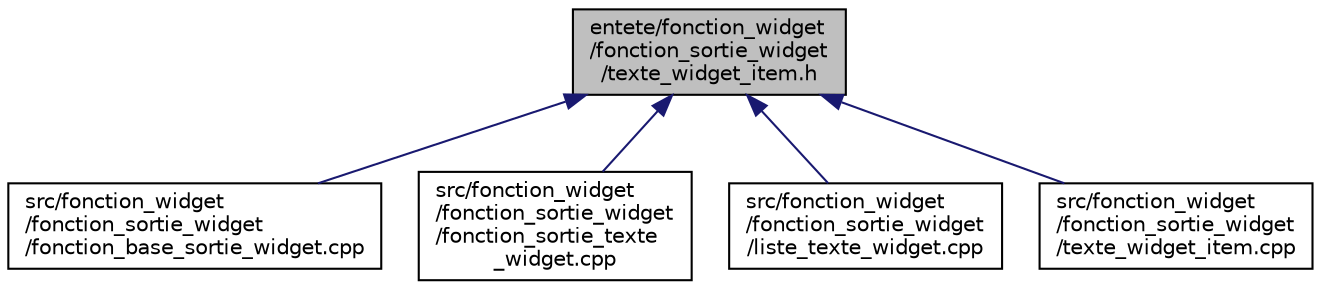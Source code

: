 digraph "entete/fonction_widget/fonction_sortie_widget/texte_widget_item.h"
{
  edge [fontname="Helvetica",fontsize="10",labelfontname="Helvetica",labelfontsize="10"];
  node [fontname="Helvetica",fontsize="10",shape=record];
  Node16 [label="entete/fonction_widget\l/fonction_sortie_widget\l/texte_widget_item.h",height=0.2,width=0.4,color="black", fillcolor="grey75", style="filled", fontcolor="black"];
  Node16 -> Node17 [dir="back",color="midnightblue",fontsize="10",style="solid",fontname="Helvetica"];
  Node17 [label="src/fonction_widget\l/fonction_sortie_widget\l/fonction_base_sortie_widget.cpp",height=0.2,width=0.4,color="black", fillcolor="white", style="filled",URL="$fonction__base__sortie__widget_8cpp.html",tooltip="Fichier d&#39;implémentation de la classe fonction_base_sortie_widget. "];
  Node16 -> Node18 [dir="back",color="midnightblue",fontsize="10",style="solid",fontname="Helvetica"];
  Node18 [label="src/fonction_widget\l/fonction_sortie_widget\l/fonction_sortie_texte\l_widget.cpp",height=0.2,width=0.4,color="black", fillcolor="white", style="filled",URL="$fonction__sortie__texte__widget_8cpp.html",tooltip="Fichier d&#39;implémentation de la classe fonction_sortie_texte_widget. "];
  Node16 -> Node19 [dir="back",color="midnightblue",fontsize="10",style="solid",fontname="Helvetica"];
  Node19 [label="src/fonction_widget\l/fonction_sortie_widget\l/liste_texte_widget.cpp",height=0.2,width=0.4,color="black", fillcolor="white", style="filled",URL="$liste__texte__widget_8cpp.html",tooltip="Fichier d&#39;implémentation de la classe liste_texte_widget. "];
  Node16 -> Node20 [dir="back",color="midnightblue",fontsize="10",style="solid",fontname="Helvetica"];
  Node20 [label="src/fonction_widget\l/fonction_sortie_widget\l/texte_widget_item.cpp",height=0.2,width=0.4,color="black", fillcolor="white", style="filled",URL="$texte__widget__item_8cpp.html",tooltip="Fichier d&#39;implémentation de la classe texte_widget_item. "];
}
